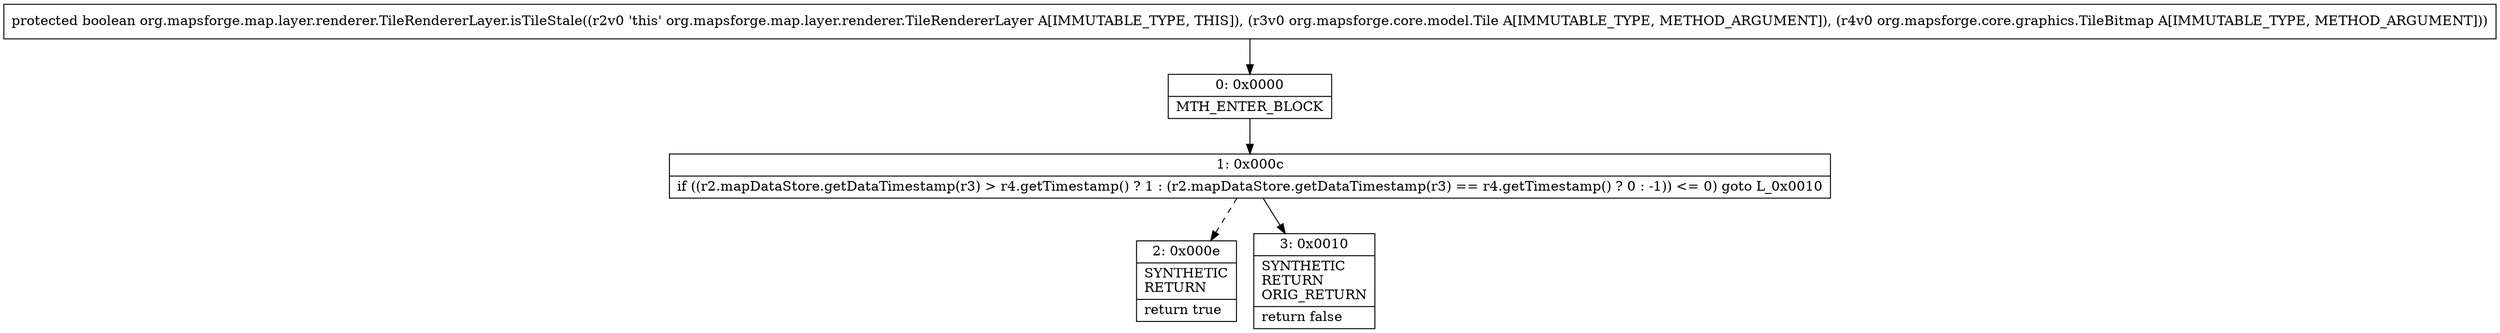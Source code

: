 digraph "CFG fororg.mapsforge.map.layer.renderer.TileRendererLayer.isTileStale(Lorg\/mapsforge\/core\/model\/Tile;Lorg\/mapsforge\/core\/graphics\/TileBitmap;)Z" {
Node_0 [shape=record,label="{0\:\ 0x0000|MTH_ENTER_BLOCK\l}"];
Node_1 [shape=record,label="{1\:\ 0x000c|if ((r2.mapDataStore.getDataTimestamp(r3) \> r4.getTimestamp() ? 1 : (r2.mapDataStore.getDataTimestamp(r3) == r4.getTimestamp() ? 0 : \-1)) \<= 0) goto L_0x0010\l}"];
Node_2 [shape=record,label="{2\:\ 0x000e|SYNTHETIC\lRETURN\l|return true\l}"];
Node_3 [shape=record,label="{3\:\ 0x0010|SYNTHETIC\lRETURN\lORIG_RETURN\l|return false\l}"];
MethodNode[shape=record,label="{protected boolean org.mapsforge.map.layer.renderer.TileRendererLayer.isTileStale((r2v0 'this' org.mapsforge.map.layer.renderer.TileRendererLayer A[IMMUTABLE_TYPE, THIS]), (r3v0 org.mapsforge.core.model.Tile A[IMMUTABLE_TYPE, METHOD_ARGUMENT]), (r4v0 org.mapsforge.core.graphics.TileBitmap A[IMMUTABLE_TYPE, METHOD_ARGUMENT])) }"];
MethodNode -> Node_0;
Node_0 -> Node_1;
Node_1 -> Node_2[style=dashed];
Node_1 -> Node_3;
}

